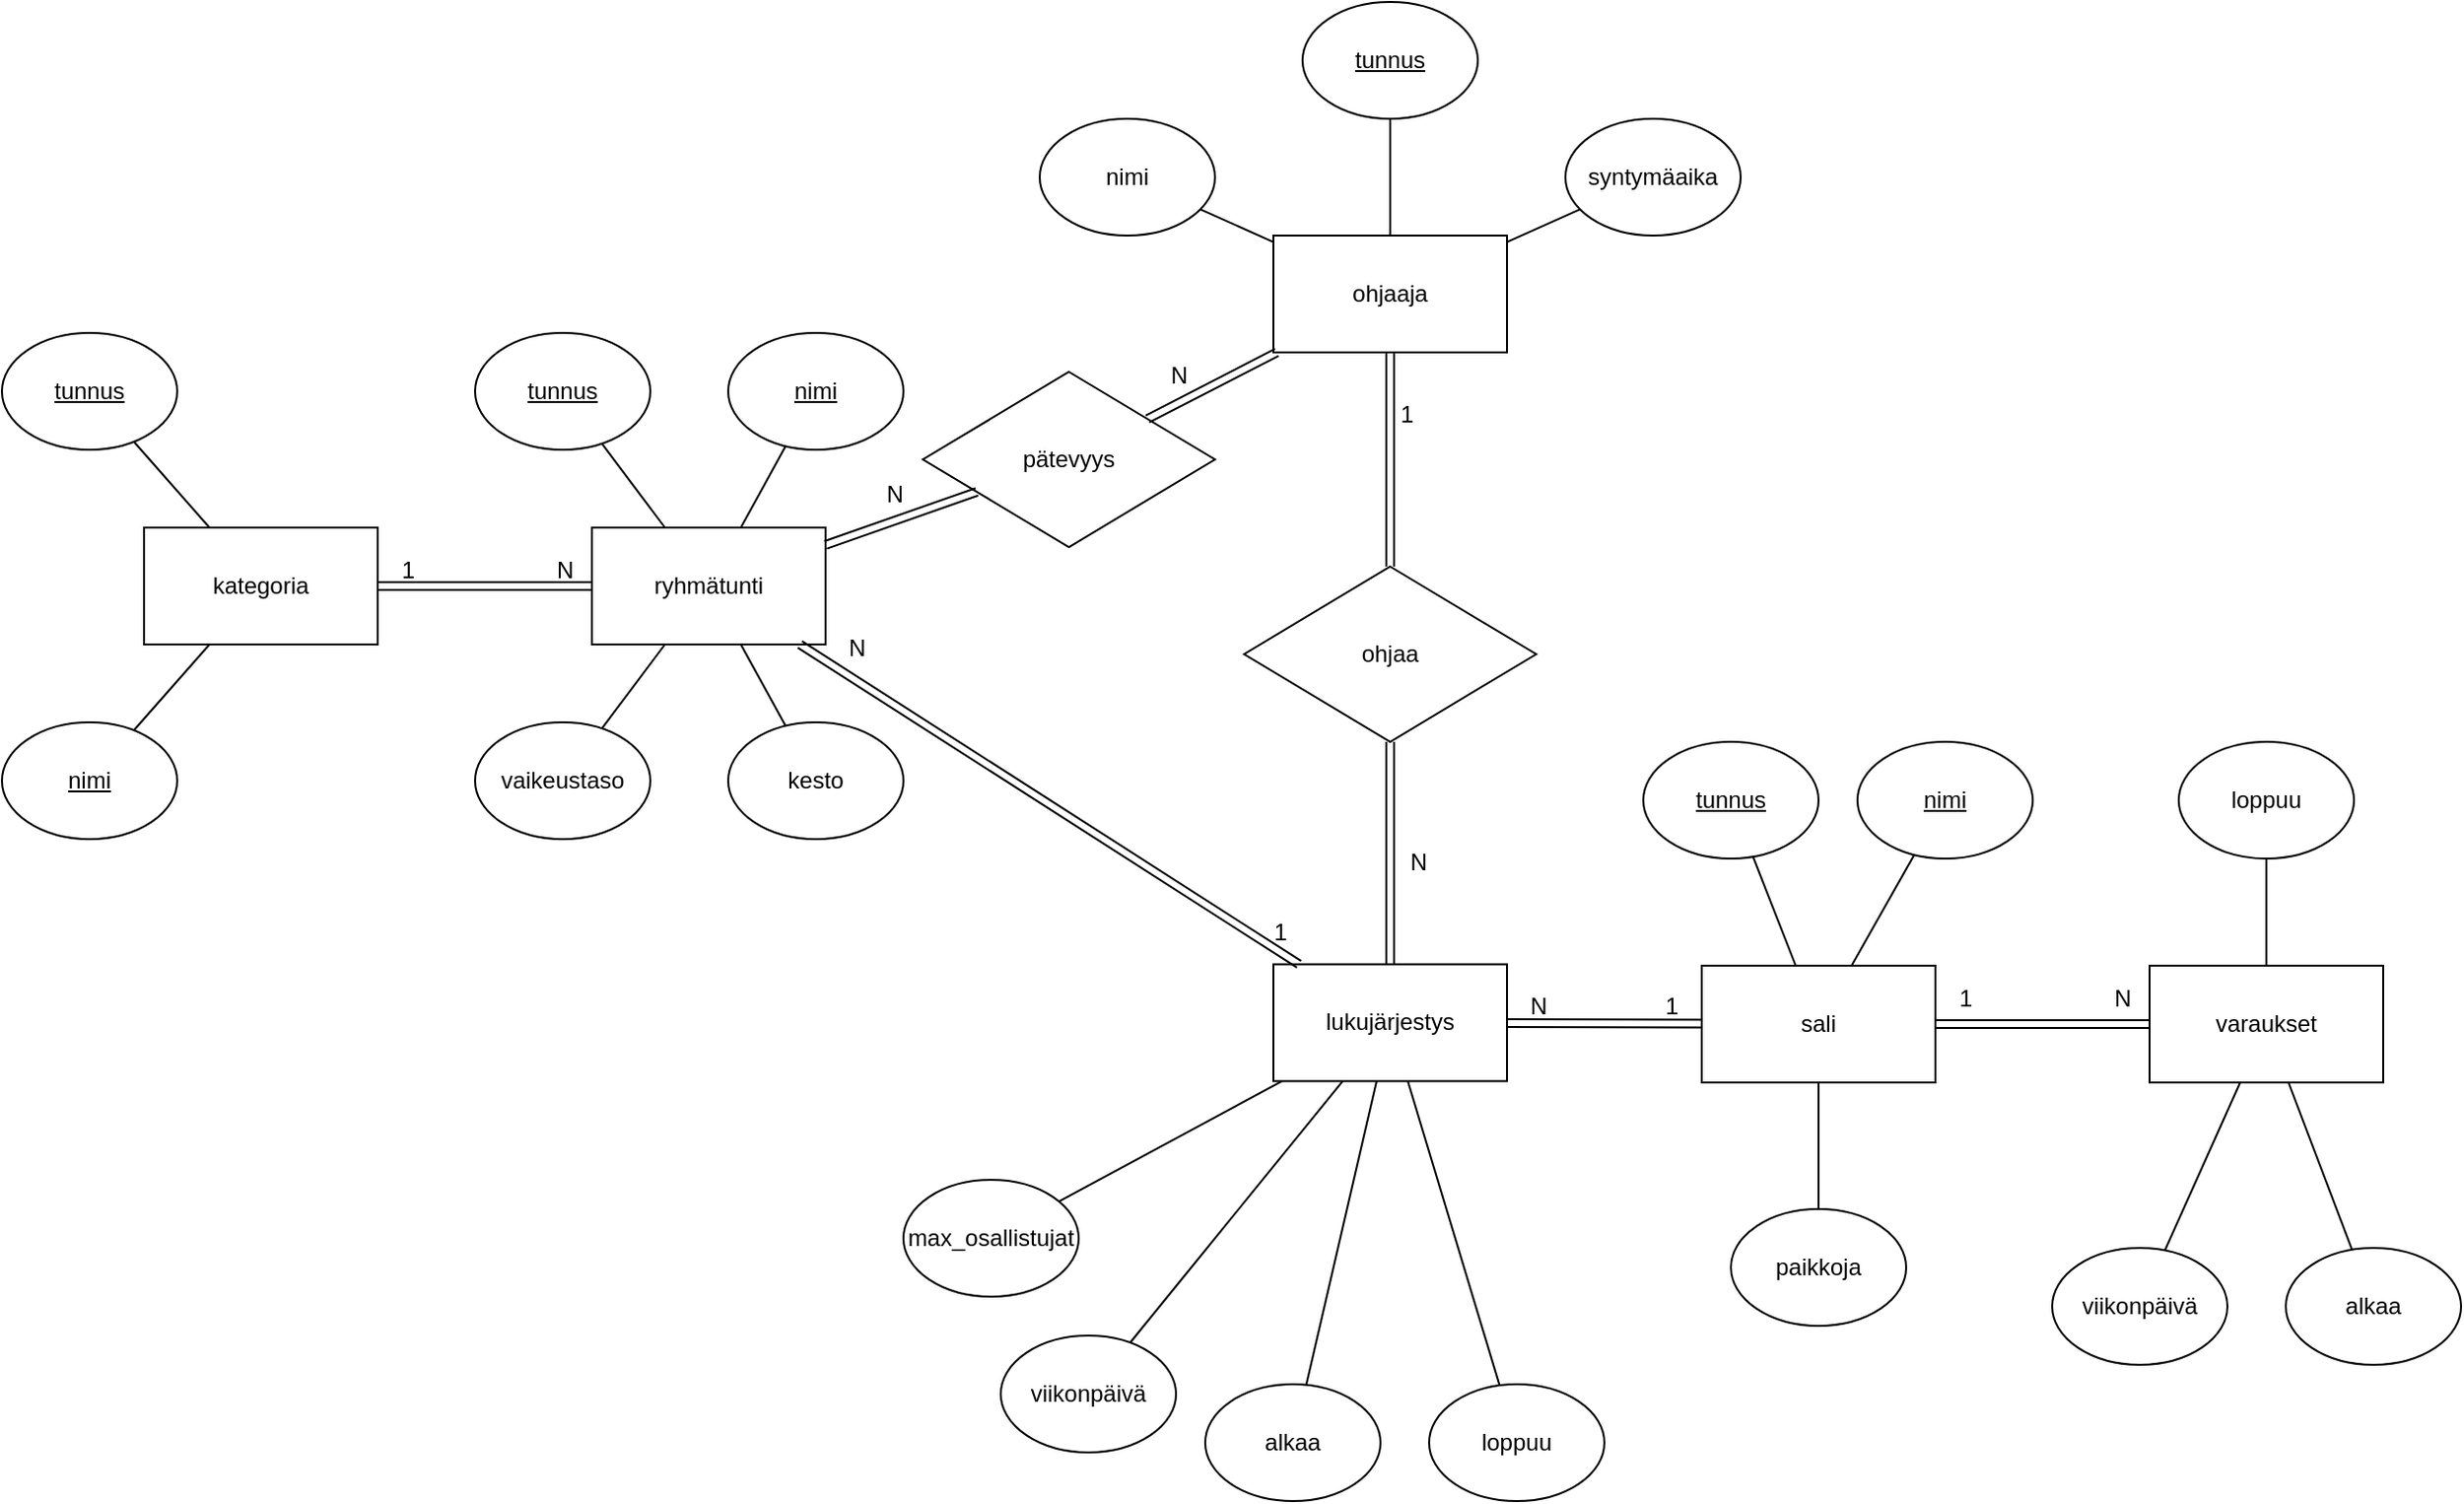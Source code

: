 <mxfile version="21.8.1" type="github">
  <diagram name="Page-1" id="rCQEHk5AixNXXwSne6Aq">
    <mxGraphModel dx="1658" dy="2015" grid="1" gridSize="10" guides="1" tooltips="1" connect="1" arrows="1" fold="1" page="1" pageScale="1" pageWidth="827" pageHeight="1169" math="0" shadow="0">
      <root>
        <mxCell id="0" />
        <mxCell id="1" parent="0" />
        <mxCell id="_bvSd32ubLVk9DA3Oi3Z-1" value="ryhmätunti" style="rounded=0;whiteSpace=wrap;html=1;" vertex="1" parent="1">
          <mxGeometry x="-200" y="250" width="120" height="60" as="geometry" />
        </mxCell>
        <mxCell id="_bvSd32ubLVk9DA3Oi3Z-2" value="kategoria" style="rounded=0;whiteSpace=wrap;html=1;" vertex="1" parent="1">
          <mxGeometry x="-430" y="250" width="120" height="60" as="geometry" />
        </mxCell>
        <mxCell id="_bvSd32ubLVk9DA3Oi3Z-3" value="ohjaaja" style="rounded=0;whiteSpace=wrap;html=1;" vertex="1" parent="1">
          <mxGeometry x="150" y="100" width="120" height="60" as="geometry" />
        </mxCell>
        <mxCell id="_bvSd32ubLVk9DA3Oi3Z-4" value="lukujärjestys" style="rounded=0;whiteSpace=wrap;html=1;" vertex="1" parent="1">
          <mxGeometry x="150" y="474.29" width="120" height="60" as="geometry" />
        </mxCell>
        <mxCell id="_bvSd32ubLVk9DA3Oi3Z-5" value="sali" style="rounded=0;whiteSpace=wrap;html=1;" vertex="1" parent="1">
          <mxGeometry x="370" y="475" width="120" height="60" as="geometry" />
        </mxCell>
        <mxCell id="_bvSd32ubLVk9DA3Oi3Z-6" value="&lt;u&gt;tunnus&lt;/u&gt;" style="ellipse;whiteSpace=wrap;html=1;" vertex="1" parent="1">
          <mxGeometry x="-260" y="150" width="90" height="60" as="geometry" />
        </mxCell>
        <mxCell id="_bvSd32ubLVk9DA3Oi3Z-7" value="&lt;u&gt;nimi&lt;/u&gt;" style="ellipse;whiteSpace=wrap;html=1;" vertex="1" parent="1">
          <mxGeometry x="-130" y="150" width="90" height="60" as="geometry" />
        </mxCell>
        <mxCell id="_bvSd32ubLVk9DA3Oi3Z-8" value="kesto" style="ellipse;whiteSpace=wrap;html=1;" vertex="1" parent="1">
          <mxGeometry x="-130" y="350" width="90" height="60" as="geometry" />
        </mxCell>
        <mxCell id="_bvSd32ubLVk9DA3Oi3Z-9" value="vaikeustaso" style="ellipse;whiteSpace=wrap;html=1;" vertex="1" parent="1">
          <mxGeometry x="-260" y="350" width="90" height="60" as="geometry" />
        </mxCell>
        <mxCell id="_bvSd32ubLVk9DA3Oi3Z-10" value="" style="endArrow=none;html=1;rounded=0;" edge="1" parent="1" source="_bvSd32ubLVk9DA3Oi3Z-9" target="_bvSd32ubLVk9DA3Oi3Z-1">
          <mxGeometry width="50" height="50" relative="1" as="geometry">
            <mxPoint x="-120" y="400" as="sourcePoint" />
            <mxPoint x="-70" y="350" as="targetPoint" />
          </mxGeometry>
        </mxCell>
        <mxCell id="_bvSd32ubLVk9DA3Oi3Z-11" value="" style="endArrow=none;html=1;rounded=0;" edge="1" parent="1" source="_bvSd32ubLVk9DA3Oi3Z-8" target="_bvSd32ubLVk9DA3Oi3Z-1">
          <mxGeometry width="50" height="50" relative="1" as="geometry">
            <mxPoint x="130" y="430" as="sourcePoint" />
            <mxPoint x="180" y="380" as="targetPoint" />
          </mxGeometry>
        </mxCell>
        <mxCell id="_bvSd32ubLVk9DA3Oi3Z-12" value="" style="endArrow=none;html=1;rounded=0;" edge="1" parent="1" source="_bvSd32ubLVk9DA3Oi3Z-6" target="_bvSd32ubLVk9DA3Oi3Z-1">
          <mxGeometry width="50" height="50" relative="1" as="geometry">
            <mxPoint x="130" y="430" as="sourcePoint" />
            <mxPoint x="180" y="380" as="targetPoint" />
          </mxGeometry>
        </mxCell>
        <mxCell id="_bvSd32ubLVk9DA3Oi3Z-13" value="" style="endArrow=none;html=1;rounded=0;" edge="1" parent="1" source="_bvSd32ubLVk9DA3Oi3Z-1" target="_bvSd32ubLVk9DA3Oi3Z-7">
          <mxGeometry width="50" height="50" relative="1" as="geometry">
            <mxPoint x="130" y="430" as="sourcePoint" />
            <mxPoint x="180" y="380" as="targetPoint" />
          </mxGeometry>
        </mxCell>
        <mxCell id="_bvSd32ubLVk9DA3Oi3Z-14" value="&lt;u&gt;nimi&lt;/u&gt;" style="ellipse;whiteSpace=wrap;html=1;" vertex="1" parent="1">
          <mxGeometry x="-503" y="350" width="90" height="60" as="geometry" />
        </mxCell>
        <mxCell id="_bvSd32ubLVk9DA3Oi3Z-15" value="&lt;u&gt;tunnus&lt;/u&gt;" style="ellipse;whiteSpace=wrap;html=1;" vertex="1" parent="1">
          <mxGeometry x="-503" y="150" width="90" height="60" as="geometry" />
        </mxCell>
        <mxCell id="_bvSd32ubLVk9DA3Oi3Z-16" value="" style="endArrow=none;html=1;rounded=0;" edge="1" parent="1" source="_bvSd32ubLVk9DA3Oi3Z-14" target="_bvSd32ubLVk9DA3Oi3Z-2">
          <mxGeometry width="50" height="50" relative="1" as="geometry">
            <mxPoint x="-340" y="430" as="sourcePoint" />
            <mxPoint x="-290" y="380" as="targetPoint" />
          </mxGeometry>
        </mxCell>
        <mxCell id="_bvSd32ubLVk9DA3Oi3Z-17" value="" style="endArrow=none;html=1;rounded=0;" edge="1" parent="1" source="_bvSd32ubLVk9DA3Oi3Z-2" target="_bvSd32ubLVk9DA3Oi3Z-15">
          <mxGeometry width="50" height="50" relative="1" as="geometry">
            <mxPoint x="-340" y="430" as="sourcePoint" />
            <mxPoint x="-290" y="380" as="targetPoint" />
          </mxGeometry>
        </mxCell>
        <mxCell id="_bvSd32ubLVk9DA3Oi3Z-18" value="nimi" style="ellipse;whiteSpace=wrap;html=1;" vertex="1" parent="1">
          <mxGeometry x="30" y="40" width="90" height="60" as="geometry" />
        </mxCell>
        <mxCell id="_bvSd32ubLVk9DA3Oi3Z-19" value="&lt;u&gt;tunnus&lt;/u&gt;" style="ellipse;whiteSpace=wrap;html=1;" vertex="1" parent="1">
          <mxGeometry x="165" y="-20" width="90" height="60" as="geometry" />
        </mxCell>
        <mxCell id="_bvSd32ubLVk9DA3Oi3Z-20" value="" style="endArrow=none;html=1;rounded=0;" edge="1" parent="1" source="_bvSd32ubLVk9DA3Oi3Z-19" target="_bvSd32ubLVk9DA3Oi3Z-3">
          <mxGeometry width="50" height="50" relative="1" as="geometry">
            <mxPoint x="465" as="sourcePoint" />
            <mxPoint x="515" y="-50" as="targetPoint" />
          </mxGeometry>
        </mxCell>
        <mxCell id="_bvSd32ubLVk9DA3Oi3Z-21" value="" style="endArrow=none;html=1;rounded=0;" edge="1" parent="1" source="_bvSd32ubLVk9DA3Oi3Z-18" target="_bvSd32ubLVk9DA3Oi3Z-3">
          <mxGeometry width="50" height="50" relative="1" as="geometry">
            <mxPoint x="465" as="sourcePoint" />
            <mxPoint x="515" y="-50" as="targetPoint" />
          </mxGeometry>
        </mxCell>
        <mxCell id="_bvSd32ubLVk9DA3Oi3Z-22" value="syntymäaika" style="ellipse;whiteSpace=wrap;html=1;" vertex="1" parent="1">
          <mxGeometry x="300" y="40" width="90" height="60" as="geometry" />
        </mxCell>
        <mxCell id="_bvSd32ubLVk9DA3Oi3Z-23" value="" style="endArrow=none;html=1;rounded=0;" edge="1" parent="1" source="_bvSd32ubLVk9DA3Oi3Z-22" target="_bvSd32ubLVk9DA3Oi3Z-3">
          <mxGeometry width="50" height="50" relative="1" as="geometry">
            <mxPoint x="465" as="sourcePoint" />
            <mxPoint x="515" y="-50" as="targetPoint" />
          </mxGeometry>
        </mxCell>
        <mxCell id="_bvSd32ubLVk9DA3Oi3Z-32" value="pätevyys" style="rhombus;whiteSpace=wrap;html=1;" vertex="1" parent="1">
          <mxGeometry x="-30" y="170" width="150" height="90" as="geometry" />
        </mxCell>
        <mxCell id="_bvSd32ubLVk9DA3Oi3Z-34" value="viikonpäivä" style="ellipse;whiteSpace=wrap;html=1;" vertex="1" parent="1">
          <mxGeometry x="10" y="665" width="90" height="60" as="geometry" />
        </mxCell>
        <mxCell id="_bvSd32ubLVk9DA3Oi3Z-35" value="alkaa" style="ellipse;whiteSpace=wrap;html=1;" vertex="1" parent="1">
          <mxGeometry x="115" y="690" width="90" height="60" as="geometry" />
        </mxCell>
        <mxCell id="_bvSd32ubLVk9DA3Oi3Z-36" value="loppuu" style="ellipse;whiteSpace=wrap;html=1;" vertex="1" parent="1">
          <mxGeometry x="230" y="690" width="90" height="60" as="geometry" />
        </mxCell>
        <mxCell id="_bvSd32ubLVk9DA3Oi3Z-37" value="" style="endArrow=none;html=1;rounded=0;" edge="1" parent="1" source="_bvSd32ubLVk9DA3Oi3Z-35" target="_bvSd32ubLVk9DA3Oi3Z-4">
          <mxGeometry width="50" height="50" relative="1" as="geometry">
            <mxPoint x="139" y="524.29" as="sourcePoint" />
            <mxPoint x="189" y="474.29" as="targetPoint" />
          </mxGeometry>
        </mxCell>
        <mxCell id="_bvSd32ubLVk9DA3Oi3Z-38" value="" style="endArrow=none;html=1;rounded=0;" edge="1" parent="1" source="_bvSd32ubLVk9DA3Oi3Z-36" target="_bvSd32ubLVk9DA3Oi3Z-4">
          <mxGeometry width="50" height="50" relative="1" as="geometry">
            <mxPoint x="189" y="524.29" as="sourcePoint" />
            <mxPoint x="239" y="474.29" as="targetPoint" />
          </mxGeometry>
        </mxCell>
        <mxCell id="_bvSd32ubLVk9DA3Oi3Z-39" value="" style="endArrow=none;html=1;rounded=0;" edge="1" parent="1" source="_bvSd32ubLVk9DA3Oi3Z-34" target="_bvSd32ubLVk9DA3Oi3Z-4">
          <mxGeometry width="50" height="50" relative="1" as="geometry">
            <mxPoint x="189" y="524.29" as="sourcePoint" />
            <mxPoint x="239" y="474.29" as="targetPoint" />
          </mxGeometry>
        </mxCell>
        <mxCell id="_bvSd32ubLVk9DA3Oi3Z-40" value="max_osallistujat" style="ellipse;whiteSpace=wrap;html=1;" vertex="1" parent="1">
          <mxGeometry x="-40" y="585" width="90" height="60" as="geometry" />
        </mxCell>
        <mxCell id="_bvSd32ubLVk9DA3Oi3Z-41" value="" style="endArrow=none;html=1;rounded=0;" edge="1" parent="1" source="_bvSd32ubLVk9DA3Oi3Z-40" target="_bvSd32ubLVk9DA3Oi3Z-4">
          <mxGeometry width="50" height="50" relative="1" as="geometry">
            <mxPoint x="29" y="624.29" as="sourcePoint" />
            <mxPoint x="79" y="574.29" as="targetPoint" />
          </mxGeometry>
        </mxCell>
        <mxCell id="_bvSd32ubLVk9DA3Oi3Z-42" value="&lt;u&gt;nimi&lt;/u&gt;" style="ellipse;whiteSpace=wrap;html=1;" vertex="1" parent="1">
          <mxGeometry x="450" y="360" width="90" height="60" as="geometry" />
        </mxCell>
        <mxCell id="_bvSd32ubLVk9DA3Oi3Z-43" value="&lt;u&gt;tunnus&lt;/u&gt;" style="ellipse;whiteSpace=wrap;html=1;" vertex="1" parent="1">
          <mxGeometry x="340" y="360" width="90" height="60" as="geometry" />
        </mxCell>
        <mxCell id="_bvSd32ubLVk9DA3Oi3Z-44" value="" style="endArrow=none;html=1;rounded=0;" edge="1" parent="1" source="_bvSd32ubLVk9DA3Oi3Z-5" target="_bvSd32ubLVk9DA3Oi3Z-43">
          <mxGeometry width="50" height="50" relative="1" as="geometry">
            <mxPoint x="510" y="525" as="sourcePoint" />
            <mxPoint x="560" y="475" as="targetPoint" />
          </mxGeometry>
        </mxCell>
        <mxCell id="_bvSd32ubLVk9DA3Oi3Z-45" value="" style="endArrow=none;html=1;rounded=0;" edge="1" parent="1" source="_bvSd32ubLVk9DA3Oi3Z-5" target="_bvSd32ubLVk9DA3Oi3Z-42">
          <mxGeometry width="50" height="50" relative="1" as="geometry">
            <mxPoint x="510" y="525" as="sourcePoint" />
            <mxPoint x="560" y="475" as="targetPoint" />
          </mxGeometry>
        </mxCell>
        <mxCell id="_bvSd32ubLVk9DA3Oi3Z-48" value="" style="endArrow=none;html=1;rounded=0;" edge="1" parent="1" source="_bvSd32ubLVk9DA3Oi3Z-5" target="_bvSd32ubLVk9DA3Oi3Z-47">
          <mxGeometry width="50" height="50" relative="1" as="geometry">
            <mxPoint x="500" y="555" as="sourcePoint" />
            <mxPoint x="550" y="605" as="targetPoint" />
          </mxGeometry>
        </mxCell>
        <mxCell id="_bvSd32ubLVk9DA3Oi3Z-47" value="paikkoja" style="ellipse;whiteSpace=wrap;html=1;" vertex="1" parent="1">
          <mxGeometry x="385" y="600" width="90" height="60" as="geometry" />
        </mxCell>
        <mxCell id="_bvSd32ubLVk9DA3Oi3Z-55" value="" style="shape=link;html=1;rounded=0;" edge="1" parent="1" source="_bvSd32ubLVk9DA3Oi3Z-2" target="_bvSd32ubLVk9DA3Oi3Z-1">
          <mxGeometry relative="1" as="geometry">
            <mxPoint x="-280" y="270" as="sourcePoint" />
            <mxPoint x="-120" y="270" as="targetPoint" />
          </mxGeometry>
        </mxCell>
        <mxCell id="_bvSd32ubLVk9DA3Oi3Z-56" value="N" style="resizable=0;html=1;whiteSpace=wrap;align=left;verticalAlign=bottom;" connectable="0" vertex="1" parent="_bvSd32ubLVk9DA3Oi3Z-55">
          <mxGeometry x="-1" relative="1" as="geometry">
            <mxPoint x="90" as="offset" />
          </mxGeometry>
        </mxCell>
        <mxCell id="_bvSd32ubLVk9DA3Oi3Z-57" value="1" style="resizable=0;html=1;whiteSpace=wrap;align=right;verticalAlign=bottom;" connectable="0" vertex="1" parent="_bvSd32ubLVk9DA3Oi3Z-55">
          <mxGeometry x="1" relative="1" as="geometry">
            <mxPoint x="-90" as="offset" />
          </mxGeometry>
        </mxCell>
        <mxCell id="_bvSd32ubLVk9DA3Oi3Z-58" value="" style="shape=link;html=1;rounded=0;" edge="1" parent="1" source="_bvSd32ubLVk9DA3Oi3Z-32" target="_bvSd32ubLVk9DA3Oi3Z-3">
          <mxGeometry relative="1" as="geometry">
            <mxPoint x="-30" y="240" as="sourcePoint" />
            <mxPoint x="130" y="240" as="targetPoint" />
          </mxGeometry>
        </mxCell>
        <mxCell id="_bvSd32ubLVk9DA3Oi3Z-59" value="N" style="resizable=0;html=1;whiteSpace=wrap;align=right;verticalAlign=bottom;" connectable="0" vertex="1" parent="_bvSd32ubLVk9DA3Oi3Z-58">
          <mxGeometry x="1" relative="1" as="geometry">
            <mxPoint x="-44" y="20" as="offset" />
          </mxGeometry>
        </mxCell>
        <mxCell id="_bvSd32ubLVk9DA3Oi3Z-61" value="" style="shape=link;html=1;rounded=0;" edge="1" parent="1" source="_bvSd32ubLVk9DA3Oi3Z-1" target="_bvSd32ubLVk9DA3Oi3Z-32">
          <mxGeometry relative="1" as="geometry">
            <mxPoint x="-100" y="230" as="sourcePoint" />
            <mxPoint x="60" y="230" as="targetPoint" />
          </mxGeometry>
        </mxCell>
        <mxCell id="_bvSd32ubLVk9DA3Oi3Z-62" value="N" style="resizable=0;html=1;whiteSpace=wrap;align=right;verticalAlign=bottom;" connectable="0" vertex="1" parent="_bvSd32ubLVk9DA3Oi3Z-61">
          <mxGeometry x="1" relative="1" as="geometry">
            <mxPoint x="-36" y="10" as="offset" />
          </mxGeometry>
        </mxCell>
        <mxCell id="_bvSd32ubLVk9DA3Oi3Z-65" value="ohjaa" style="rhombus;whiteSpace=wrap;html=1;" vertex="1" parent="1">
          <mxGeometry x="135" y="270" width="150" height="90" as="geometry" />
        </mxCell>
        <mxCell id="_bvSd32ubLVk9DA3Oi3Z-66" value="" style="shape=link;html=1;rounded=0;" edge="1" parent="1" source="_bvSd32ubLVk9DA3Oi3Z-65" target="_bvSd32ubLVk9DA3Oi3Z-3">
          <mxGeometry relative="1" as="geometry">
            <mxPoint x="190" y="260" as="sourcePoint" />
            <mxPoint x="350" y="270" as="targetPoint" />
          </mxGeometry>
        </mxCell>
        <mxCell id="_bvSd32ubLVk9DA3Oi3Z-67" value="1" style="resizable=0;html=1;whiteSpace=wrap;align=right;verticalAlign=bottom;" connectable="0" vertex="1" parent="_bvSd32ubLVk9DA3Oi3Z-66">
          <mxGeometry x="1" relative="1" as="geometry">
            <mxPoint x="13" y="40" as="offset" />
          </mxGeometry>
        </mxCell>
        <mxCell id="_bvSd32ubLVk9DA3Oi3Z-68" value="" style="shape=link;html=1;rounded=0;" edge="1" parent="1" source="_bvSd32ubLVk9DA3Oi3Z-65" target="_bvSd32ubLVk9DA3Oi3Z-4">
          <mxGeometry relative="1" as="geometry">
            <mxPoint x="-10" y="390" as="sourcePoint" />
            <mxPoint x="150" y="390" as="targetPoint" />
          </mxGeometry>
        </mxCell>
        <mxCell id="_bvSd32ubLVk9DA3Oi3Z-69" value="N" style="resizable=0;html=1;whiteSpace=wrap;align=right;verticalAlign=bottom;" connectable="0" vertex="1" parent="_bvSd32ubLVk9DA3Oi3Z-68">
          <mxGeometry x="1" relative="1" as="geometry">
            <mxPoint x="20" y="-44" as="offset" />
          </mxGeometry>
        </mxCell>
        <mxCell id="_bvSd32ubLVk9DA3Oi3Z-70" value="" style="shape=link;html=1;rounded=0;" edge="1" parent="1" source="_bvSd32ubLVk9DA3Oi3Z-1" target="_bvSd32ubLVk9DA3Oi3Z-4">
          <mxGeometry relative="1" as="geometry">
            <mxPoint x="-140" y="610" as="sourcePoint" />
            <mxPoint x="20" y="610" as="targetPoint" />
          </mxGeometry>
        </mxCell>
        <mxCell id="_bvSd32ubLVk9DA3Oi3Z-71" value="1" style="resizable=0;html=1;whiteSpace=wrap;align=right;verticalAlign=bottom;" connectable="0" vertex="1" parent="_bvSd32ubLVk9DA3Oi3Z-70">
          <mxGeometry x="1" relative="1" as="geometry">
            <mxPoint x="-5" y="-8" as="offset" />
          </mxGeometry>
        </mxCell>
        <mxCell id="_bvSd32ubLVk9DA3Oi3Z-72" value="" style="shape=link;html=1;rounded=0;" edge="1" parent="1" source="_bvSd32ubLVk9DA3Oi3Z-4" target="_bvSd32ubLVk9DA3Oi3Z-5">
          <mxGeometry relative="1" as="geometry">
            <mxPoint x="310" y="500" as="sourcePoint" />
            <mxPoint x="470" y="500" as="targetPoint" />
          </mxGeometry>
        </mxCell>
        <mxCell id="_bvSd32ubLVk9DA3Oi3Z-73" value="N" style="resizable=0;html=1;whiteSpace=wrap;align=left;verticalAlign=bottom;" connectable="0" vertex="1" parent="_bvSd32ubLVk9DA3Oi3Z-72">
          <mxGeometry x="-1" relative="1" as="geometry">
            <mxPoint x="10" as="offset" />
          </mxGeometry>
        </mxCell>
        <mxCell id="_bvSd32ubLVk9DA3Oi3Z-74" value="1" style="resizable=0;html=1;whiteSpace=wrap;align=right;verticalAlign=bottom;" connectable="0" vertex="1" parent="_bvSd32ubLVk9DA3Oi3Z-72">
          <mxGeometry x="1" relative="1" as="geometry">
            <mxPoint x="-10" as="offset" />
          </mxGeometry>
        </mxCell>
        <mxCell id="_bvSd32ubLVk9DA3Oi3Z-93" value="N" style="resizable=0;html=1;whiteSpace=wrap;align=left;verticalAlign=bottom;" connectable="0" vertex="1" parent="_bvSd32ubLVk9DA3Oi3Z-72">
          <mxGeometry x="-1" relative="1" as="geometry">
            <mxPoint x="-340" y="-184" as="offset" />
          </mxGeometry>
        </mxCell>
        <mxCell id="_bvSd32ubLVk9DA3Oi3Z-80" value="varaukset" style="rounded=0;whiteSpace=wrap;html=1;" vertex="1" parent="1">
          <mxGeometry x="600" y="475" width="120" height="60" as="geometry" />
        </mxCell>
        <mxCell id="_bvSd32ubLVk9DA3Oi3Z-83" value="" style="shape=link;html=1;rounded=0;" edge="1" parent="1" source="_bvSd32ubLVk9DA3Oi3Z-80" target="_bvSd32ubLVk9DA3Oi3Z-5">
          <mxGeometry relative="1" as="geometry">
            <mxPoint x="380" y="580" as="sourcePoint" />
            <mxPoint x="480" y="581" as="targetPoint" />
          </mxGeometry>
        </mxCell>
        <mxCell id="_bvSd32ubLVk9DA3Oi3Z-84" value="N" style="resizable=0;html=1;whiteSpace=wrap;align=left;verticalAlign=bottom;" connectable="0" vertex="1" parent="_bvSd32ubLVk9DA3Oi3Z-83">
          <mxGeometry x="-1" relative="1" as="geometry">
            <mxPoint x="-20" y="-5" as="offset" />
          </mxGeometry>
        </mxCell>
        <mxCell id="_bvSd32ubLVk9DA3Oi3Z-85" value="1" style="resizable=0;html=1;whiteSpace=wrap;align=right;verticalAlign=bottom;" connectable="0" vertex="1" parent="_bvSd32ubLVk9DA3Oi3Z-83">
          <mxGeometry x="1" relative="1" as="geometry">
            <mxPoint x="20" y="-5" as="offset" />
          </mxGeometry>
        </mxCell>
        <mxCell id="_bvSd32ubLVk9DA3Oi3Z-86" value="viikonpäivä" style="ellipse;whiteSpace=wrap;html=1;" vertex="1" parent="1">
          <mxGeometry x="550" y="620" width="90" height="60" as="geometry" />
        </mxCell>
        <mxCell id="_bvSd32ubLVk9DA3Oi3Z-87" value="alkaa" style="ellipse;whiteSpace=wrap;html=1;" vertex="1" parent="1">
          <mxGeometry x="670" y="620" width="90" height="60" as="geometry" />
        </mxCell>
        <mxCell id="_bvSd32ubLVk9DA3Oi3Z-88" value="loppuu" style="ellipse;whiteSpace=wrap;html=1;" vertex="1" parent="1">
          <mxGeometry x="615" y="360" width="90" height="60" as="geometry" />
        </mxCell>
        <mxCell id="_bvSd32ubLVk9DA3Oi3Z-89" value="" style="endArrow=none;html=1;rounded=0;" edge="1" parent="1" source="_bvSd32ubLVk9DA3Oi3Z-86" target="_bvSd32ubLVk9DA3Oi3Z-80">
          <mxGeometry width="50" height="50" relative="1" as="geometry">
            <mxPoint x="360" y="580" as="sourcePoint" />
            <mxPoint x="410" y="530" as="targetPoint" />
          </mxGeometry>
        </mxCell>
        <mxCell id="_bvSd32ubLVk9DA3Oi3Z-91" value="" style="endArrow=none;html=1;rounded=0;" edge="1" parent="1" source="_bvSd32ubLVk9DA3Oi3Z-87" target="_bvSd32ubLVk9DA3Oi3Z-80">
          <mxGeometry width="50" height="50" relative="1" as="geometry">
            <mxPoint x="704.054" y="620.901" as="sourcePoint" />
            <mxPoint x="410" y="530" as="targetPoint" />
          </mxGeometry>
        </mxCell>
        <mxCell id="_bvSd32ubLVk9DA3Oi3Z-92" value="" style="endArrow=none;html=1;rounded=0;" edge="1" parent="1" source="_bvSd32ubLVk9DA3Oi3Z-88" target="_bvSd32ubLVk9DA3Oi3Z-80">
          <mxGeometry width="50" height="50" relative="1" as="geometry">
            <mxPoint x="624" y="661" as="sourcePoint" />
            <mxPoint x="661" y="545" as="targetPoint" />
          </mxGeometry>
        </mxCell>
      </root>
    </mxGraphModel>
  </diagram>
</mxfile>
